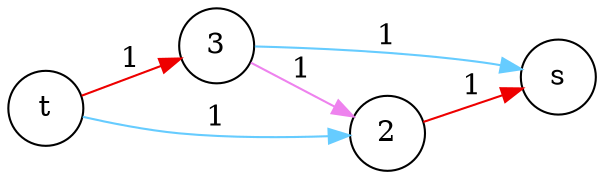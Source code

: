 digraph g {
    bgcolor="transparent";
    rankdir = LR;
    node[shape=circle]
    3->s[label="1",color="#66ccff"];
    2->s[label="1",color="#ee0000"];
    3->2[label="1",color="#EE82EE"];
    t->2[label="1",color="#66ccff"];
    t->3[label="1",color="#ee0000"];
}
